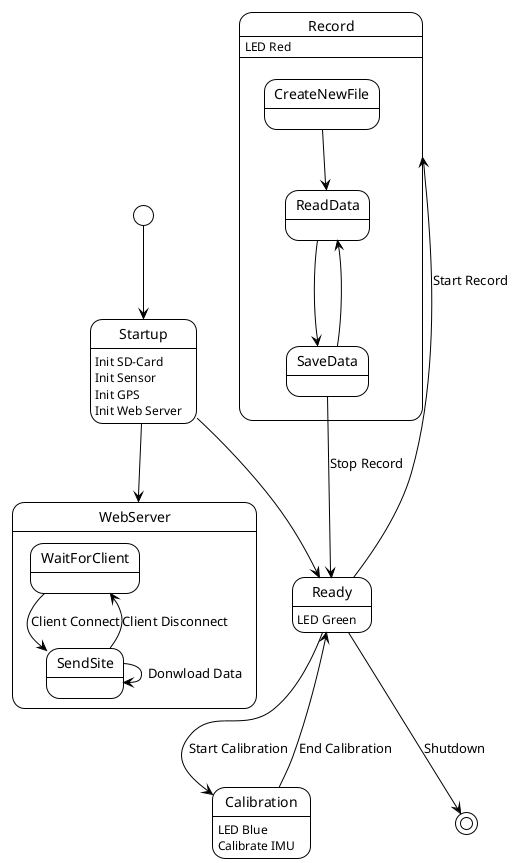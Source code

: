 @startuml

!theme plain



[*] --> Startup



Startup --> Ready
Startup : Init SD-Card
Startup : Init Sensor
Startup : Init GPS
Startup : Init Web Server

Ready --> Calibration : Start Calibration
Calibration : LED Blue
Calibration : Calibrate IMU



Calibration --> Ready : End Calibration



Ready --> Record : Start Record
Ready : LED Green

state Record {

    Record : LED Red

    CreateNewFile --> ReadData
    ReadData --> SaveData
    SaveData --> ReadData

    SaveData --> Ready : Stop Record
}



Ready --> [*] : Shutdown


Startup --> WebServer

state WebServer {
    WaitForClient --> SendSite : Client Connect
    SendSite --> WaitForClient : Client Disconnect
    SendSite --> SendSite : Donwload Data
}




@enduml
